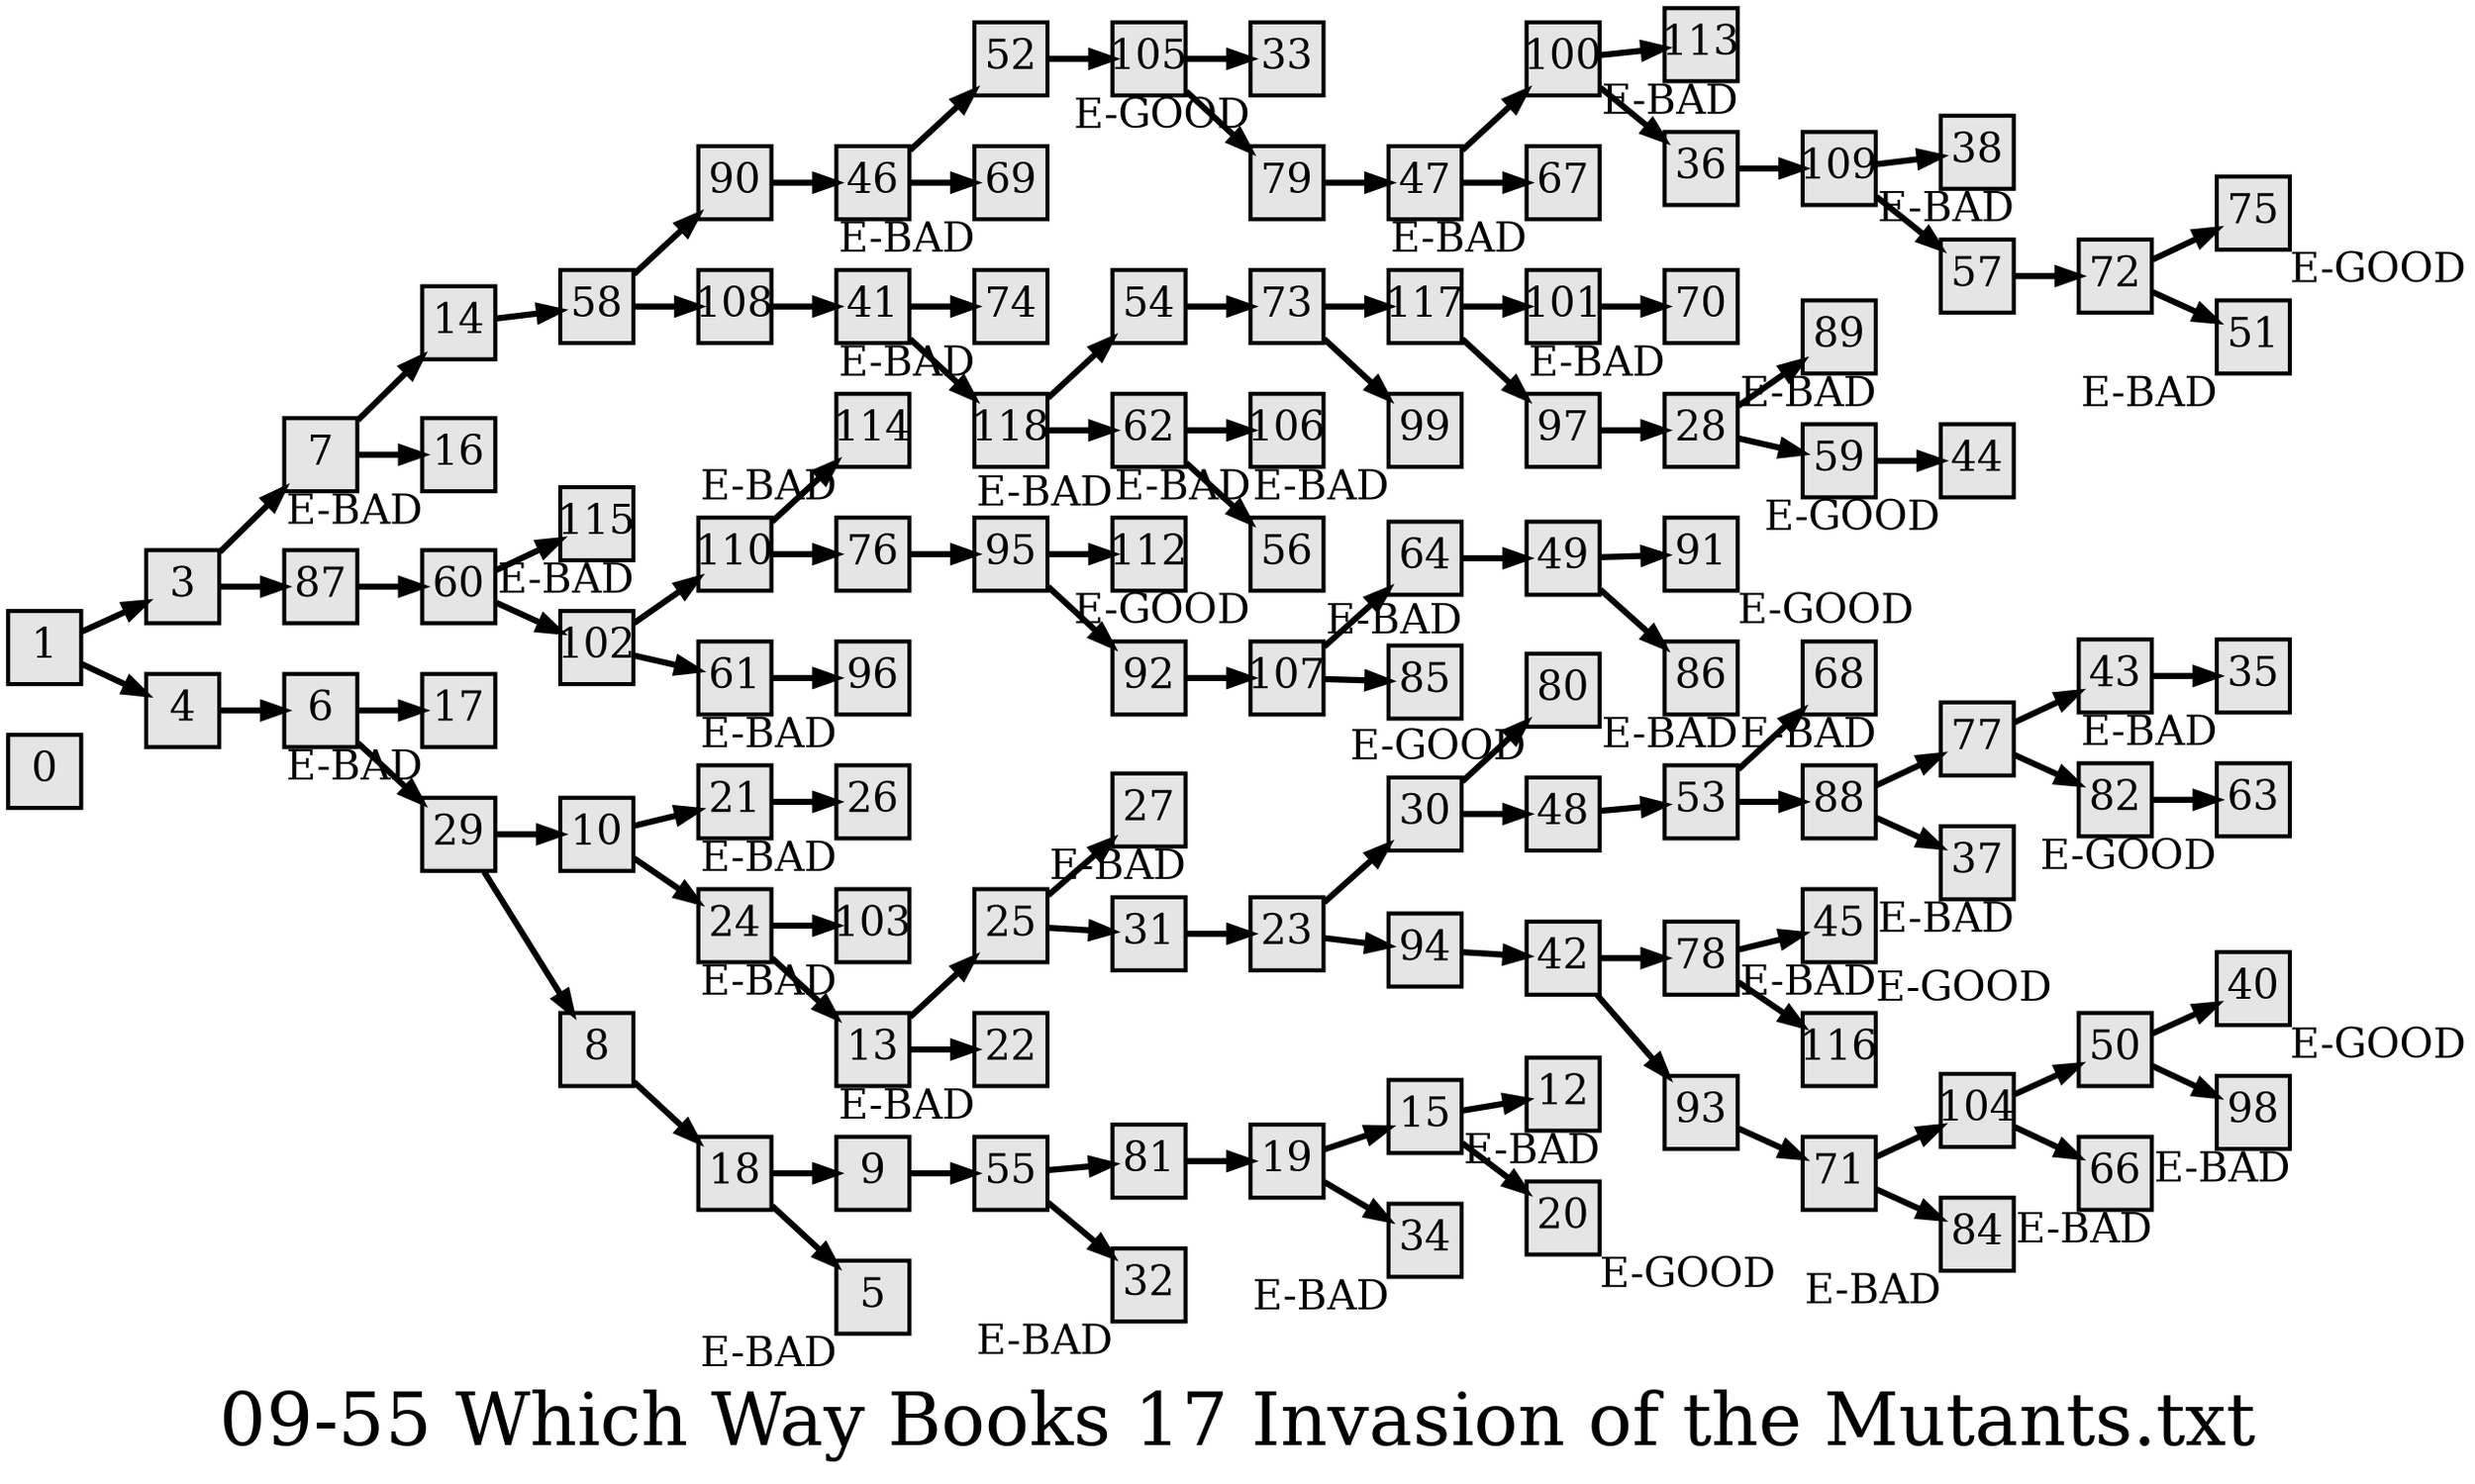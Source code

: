 digraph g{
  graph [ label="09-55 Which Way Books 17 Invasion of the Mutants.txt" rankdir=LR, ordering=out, fontsize=36, nodesep="0.35", ranksep="0.45"];
  node  [shape=rect, penwidth=2, fontsize=20, style=filled, fillcolor=grey90, margin="0,0", labelfloat=true, regular=true, fixedsize=true];
  edge  [labelfloat=true, penwidth=3, fontsize=12];
  0;
  
  1 -> 3;
  1 -> 4;
  3 -> 7;
  3 -> 87;
  4 -> 6;
  5	[ xlabel="E-BAD" ];
  6 -> 17;
  6 -> 29;
  7 -> 14;
  7 -> 16;
  8 -> 18;
  9 -> 55;
  10 -> 21;
  10 -> 24;
  12	[ xlabel="E-BAD" ];
  13 -> 25;
  13 -> 22;
  14 -> 58;
  15 -> 12;
  15 -> 20;
  16	[ xlabel="E-BAD" ];
  17	[ xlabel="E-BAD" ];
  18 -> 9;
  18 -> 5;
  19 -> 15;
  19 -> 34;
  20	[ xlabel="E-GOOD" ];
  21 -> 26;
  22	[ xlabel="E-BAD" ];
  23 -> 30;
  23 -> 94;
  24 -> 103;
  24 -> 13;
  25 -> 27;
  25 -> 31;
  26	[ xlabel="E-BAD" ];
  27	[ xlabel="E-BAD" ];
  28 -> 89;
  28 -> 59;
  29 -> 10;
  29 -> 8;
  30 -> 80;
  30 -> 48;
  31 -> 23;
  32	[ xlabel="E-BAD" ];
  33	[ xlabel="E-GOOD" ];
  34	[ xlabel="E-BAD" ];
  35	[ xlabel="E-BAD" ];
  36 -> 109;
  37	[ xlabel="E-BAD" ];
  38	[ xlabel="E-BAD" ];
  40	[ xlabel="E-GOOD" ];
  41 -> 74;
  41 -> 118;
  42 -> 78;
  42 -> 93;
  43 -> 35;
  44	[ xlabel="E-GOOD" ];
  45	[ xlabel="E-BAD" ];
  46 -> 52;
  46 -> 69;
  47 -> 100;
  47 -> 67;
  48 -> 53;
  49 -> 91;
  49 -> 86;
  50 -> 40;
  50 -> 98;
  51	[ xlabel="E-BAD" ];
  52 -> 105;
  53 -> 68;
  53 -> 88;
  54 -> 73;
  55 -> 81;
  55 -> 32;
  56	[ xlabel="E-GOOD" ];
  57 -> 72;
  58 -> 90;
  58 -> 108;
  59 -> 44;
  60 -> 115;
  60 -> 102;
  61 -> 96;
  62 -> 106;
  62 -> 56;
  63	[ xlabel="E-GOOD" ];
  64 -> 49;
  66	[ xlabel="E-BAD" ];
  67	[ xlabel="E-BAD" ];
  68	[ xlabel="E-BAD" ];
  69	[ xlabel="E-BAD" ];
  70	[ xlabel="E-BAD" ];
  71 -> 104;
  71 -> 84;
  72 -> 75;
  72 -> 51;
  73 -> 117;
  73 -> 99;
  74	[ xlabel="E-BAD" ];
  75	[ xlabel="E-GOOD" ];
  76 -> 95;
  77 -> 43;
  77 -> 82;
  78 -> 45;
  78 -> 116;
  79 -> 47;
  80	[ xlabel="E-GOOD" ];
  81 -> 19;
  82 -> 63;
  84	[ xlabel="E-BAD" ];
  85	[ xlabel="E-BAD" ];
  86	[ xlabel="E-BAD" ];
  87 -> 60;
  88 -> 77;
  88 -> 37;
  89	[ xlabel="E-BAD" ];
  90 -> 46;
  91	[ xlabel="E-GOOD" ];
  92 -> 107;
  93 -> 71;
  94 -> 42;
  95 -> 112;
  95 -> 92;
  96	[ xlabel="E-BAD" ];
  97 -> 28;
  98	[ xlabel="E-BAD" ];
  99	[ xlabel="E-BAD" ];
  100 -> 113;
  100 -> 36;
  101 -> 70;
  102 -> 110;
  102 -> 61;
  103	[ xlabel="E-BAD" ];
  104 -> 50;
  104 -> 66;
  105 -> 33;
  105 -> 79;
  106	[ xlabel="E-BAD" ];
  107 -> 64;
  107 -> 85;
  108 -> 41;
  109 -> 38;
  109 -> 57;
  110 -> 114;
  110 -> 76;
  112	[ xlabel="E-BAD" ];
  113	[ xlabel="E-BAD" ];
  114	[ xlabel="E-BAD" ];
  115	[ xlabel="E-BAD" ];
  116	[ xlabel="E-GOOD" ];
  117 -> 101;
  117 -> 97;
  118 -> 54;
  118 -> 62;
}

